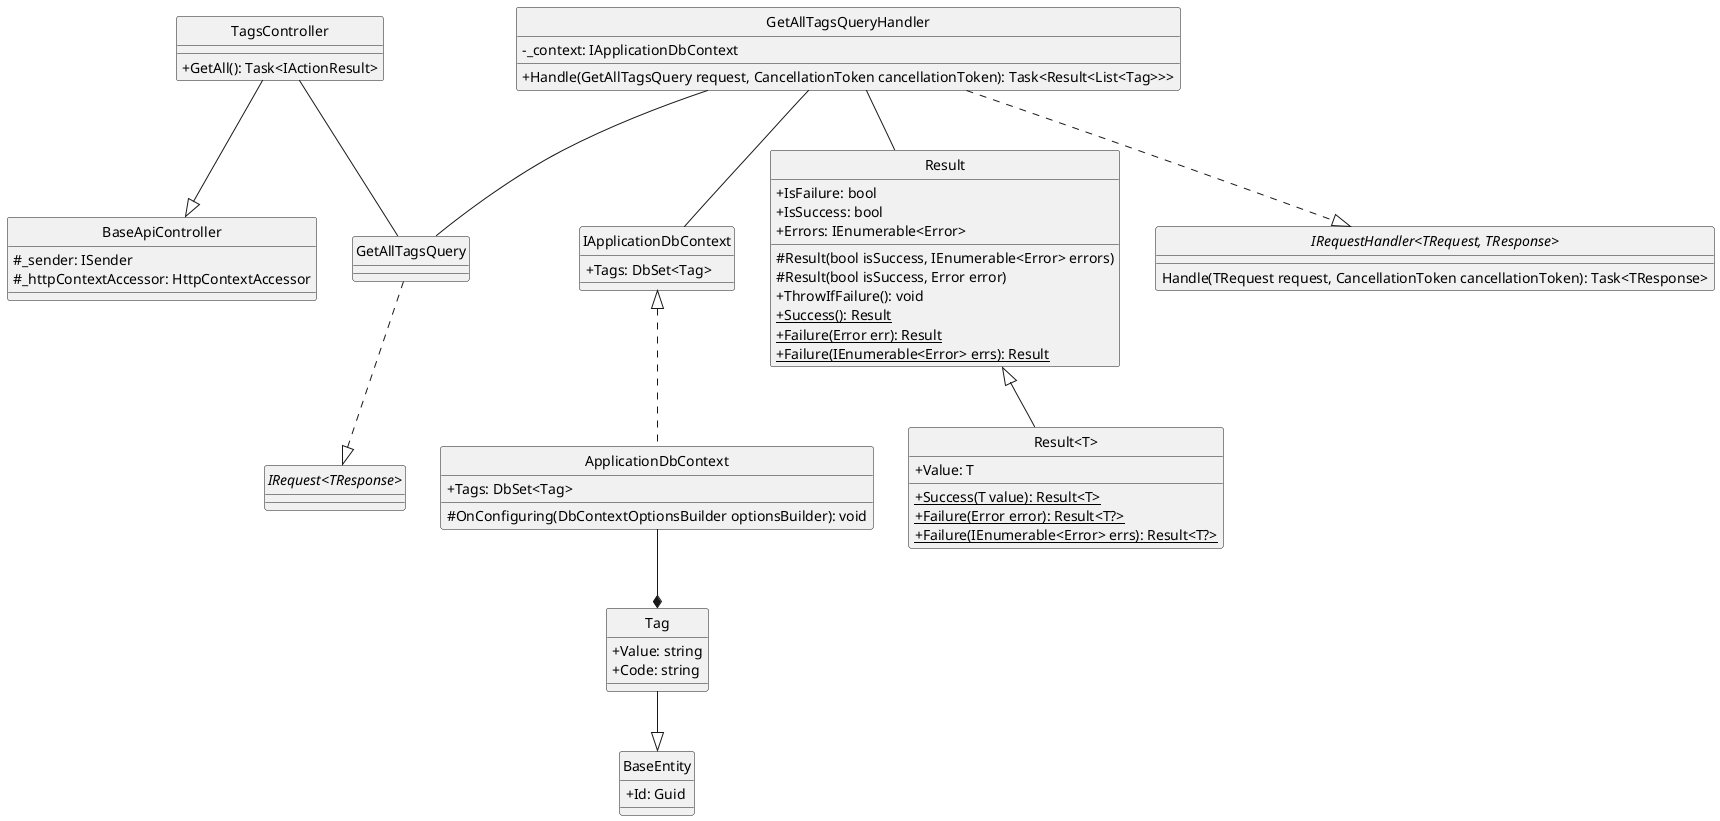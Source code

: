 @startuml getAllTag
hide circle
skinparam classAttributeIconSize 0

class BaseApiController {
    #_sender: ISender
    #_httpContextAccessor: HttpContextAccessor
}

class TagsController {
    +GetAll(): Task<IActionResult>
}

class GetAllTagsQuery {
}

class GetAllTagsQueryHandler {
    -_context: IApplicationDbContext
    +Handle(GetAllTagsQuery request, CancellationToken cancellationToken): Task<Result<List<Tag>>>
}

class IApplicationDbContext {
    +Tags: DbSet<Tag>
}

class ApplicationDbContext {
    +Tags: DbSet<Tag>
    #OnConfiguring(DbContextOptionsBuilder optionsBuilder): void
}

class Result {
    +IsFailure: bool
    +IsSuccess: bool
    +Errors: IEnumerable<Error>
    #Result(bool isSuccess, IEnumerable<Error> errors)
    #Result(bool isSuccess, Error error)
    +ThrowIfFailure(): void
    +{static} Success(): Result
    +{static} Failure(Error err): Result
    +{static} Failure(IEnumerable<Error> errs): Result
}

class "Result<T>" {
    +Value: T
    +{static} Success(T value): Result<T>
    +{static} Failure(Error error): Result<T?>
    +{static} Failure(IEnumerable<Error> errs): Result<T?>
}

class BaseEntity {
    +Id: Guid 
}

class Tag {
    +Value: string
    +Code: string
}

interface "IRequest<TResponse>"
interface "IRequestHandler<TRequest, TResponse>"{
    Handle(TRequest request, CancellationToken cancellationToken): Task<TResponse>
}

'==== Get All Post ====
'API Layer
TagsController --|> BaseApiController
TagsController -- GetAllTagsQuery
'Application Layer
GetAllTagsQuery ..|> "IRequest<TResponse>"
GetAllTagsQueryHandler ..|> "IRequestHandler<TRequest, TResponse>"
GetAllTagsQueryHandler -- GetAllTagsQuery
GetAllTagsQueryHandler -- Result
GetAllTagsQueryHandler -- IApplicationDbContext
'Domain Layer
Result <|-- "Result<T>"
Tag --|> BaseEntity
'Infrastructure Layer
IApplicationDbContext <|.. ApplicationDbContext
ApplicationDbContext --* Tag
@enduml